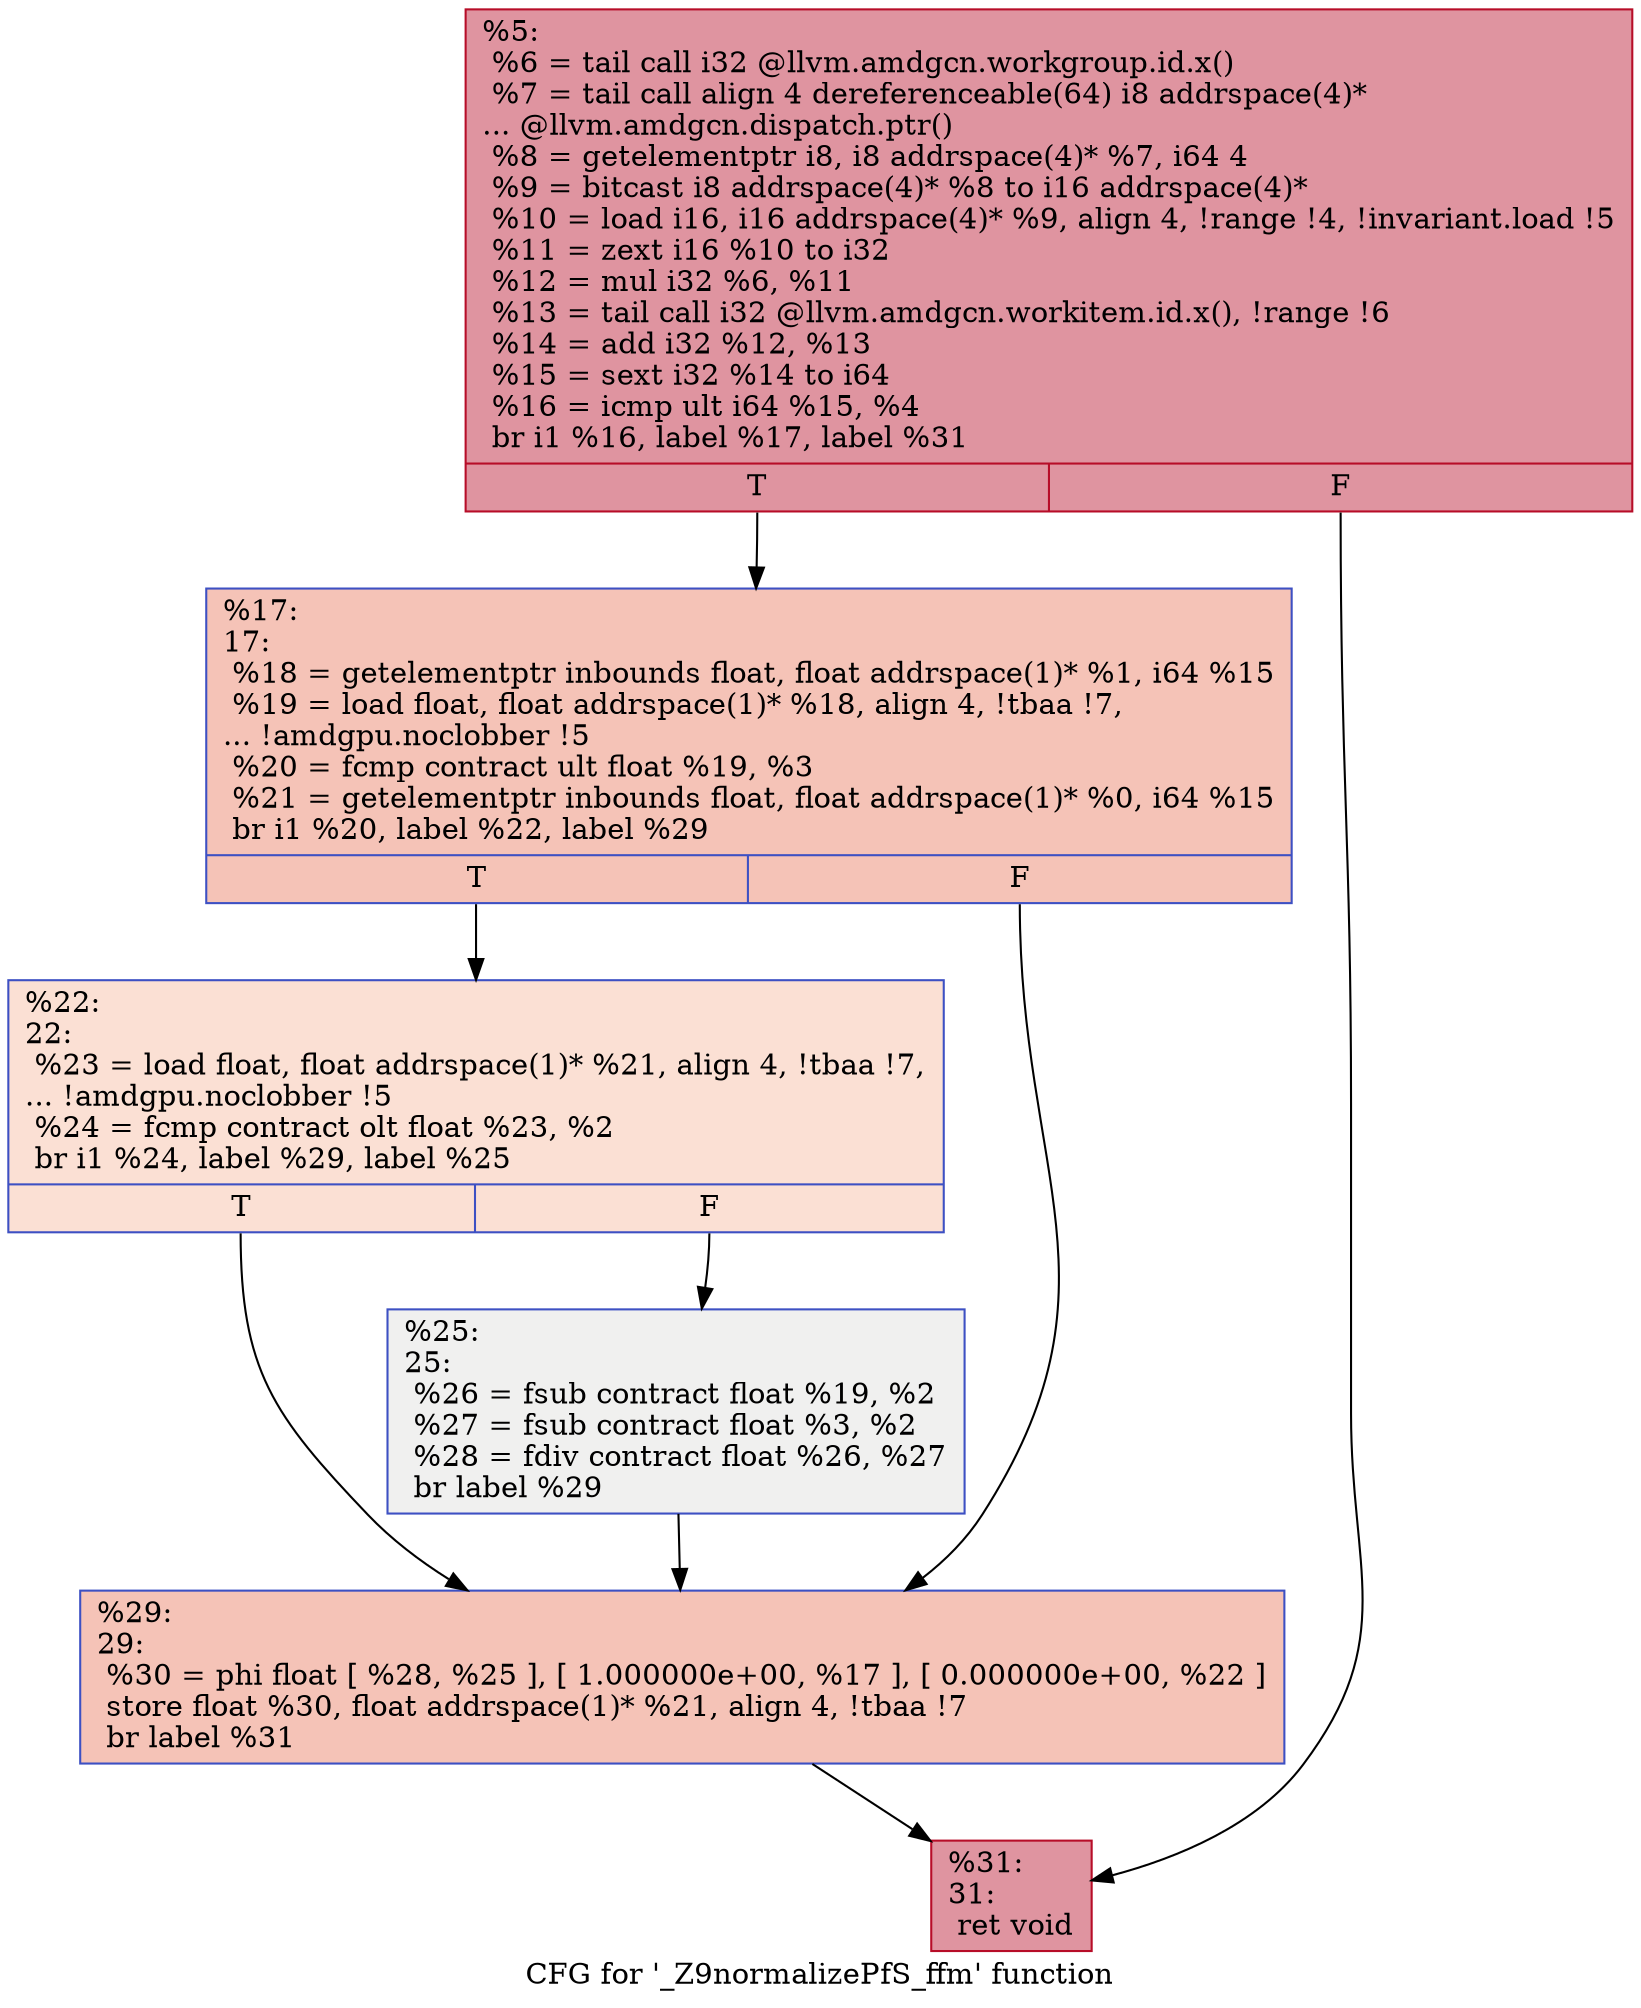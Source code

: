 digraph "CFG for '_Z9normalizePfS_ffm' function" {
	label="CFG for '_Z9normalizePfS_ffm' function";

	Node0x4e79300 [shape=record,color="#b70d28ff", style=filled, fillcolor="#b70d2870",label="{%5:\l  %6 = tail call i32 @llvm.amdgcn.workgroup.id.x()\l  %7 = tail call align 4 dereferenceable(64) i8 addrspace(4)*\l... @llvm.amdgcn.dispatch.ptr()\l  %8 = getelementptr i8, i8 addrspace(4)* %7, i64 4\l  %9 = bitcast i8 addrspace(4)* %8 to i16 addrspace(4)*\l  %10 = load i16, i16 addrspace(4)* %9, align 4, !range !4, !invariant.load !5\l  %11 = zext i16 %10 to i32\l  %12 = mul i32 %6, %11\l  %13 = tail call i32 @llvm.amdgcn.workitem.id.x(), !range !6\l  %14 = add i32 %12, %13\l  %15 = sext i32 %14 to i64\l  %16 = icmp ult i64 %15, %4\l  br i1 %16, label %17, label %31\l|{<s0>T|<s1>F}}"];
	Node0x4e79300:s0 -> Node0x4e79df0;
	Node0x4e79300:s1 -> Node0x4e7b340;
	Node0x4e79df0 [shape=record,color="#3d50c3ff", style=filled, fillcolor="#e8765c70",label="{%17:\l17:                                               \l  %18 = getelementptr inbounds float, float addrspace(1)* %1, i64 %15\l  %19 = load float, float addrspace(1)* %18, align 4, !tbaa !7,\l... !amdgpu.noclobber !5\l  %20 = fcmp contract ult float %19, %3\l  %21 = getelementptr inbounds float, float addrspace(1)* %0, i64 %15\l  br i1 %20, label %22, label %29\l|{<s0>T|<s1>F}}"];
	Node0x4e79df0:s0 -> Node0x4e7be50;
	Node0x4e79df0:s1 -> Node0x4e7bee0;
	Node0x4e7be50 [shape=record,color="#3d50c3ff", style=filled, fillcolor="#f7b99e70",label="{%22:\l22:                                               \l  %23 = load float, float addrspace(1)* %21, align 4, !tbaa !7,\l... !amdgpu.noclobber !5\l  %24 = fcmp contract olt float %23, %2\l  br i1 %24, label %29, label %25\l|{<s0>T|<s1>F}}"];
	Node0x4e7be50:s0 -> Node0x4e7bee0;
	Node0x4e7be50:s1 -> Node0x4e7c730;
	Node0x4e7c730 [shape=record,color="#3d50c3ff", style=filled, fillcolor="#dedcdb70",label="{%25:\l25:                                               \l  %26 = fsub contract float %19, %2\l  %27 = fsub contract float %3, %2\l  %28 = fdiv contract float %26, %27\l  br label %29\l}"];
	Node0x4e7c730 -> Node0x4e7bee0;
	Node0x4e7bee0 [shape=record,color="#3d50c3ff", style=filled, fillcolor="#e8765c70",label="{%29:\l29:                                               \l  %30 = phi float [ %28, %25 ], [ 1.000000e+00, %17 ], [ 0.000000e+00, %22 ]\l  store float %30, float addrspace(1)* %21, align 4, !tbaa !7\l  br label %31\l}"];
	Node0x4e7bee0 -> Node0x4e7b340;
	Node0x4e7b340 [shape=record,color="#b70d28ff", style=filled, fillcolor="#b70d2870",label="{%31:\l31:                                               \l  ret void\l}"];
}
